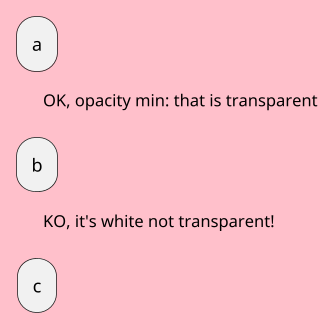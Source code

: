 {
  "sha1": "1h43ybmnbm5eijesh364m56frap4o3v",
  "insertion": {
    "when": "2024-05-30T20:48:19.686Z",
    "url": "https://forum.plantuml.net/12844/please-allow-%23transparent-synonym-%2300000000-activity-diagram",
    "user": "plantuml@gmail.com"
  }
}
@startuml
skinparam BackGroundColor pink
scale 1.5
:a;
-[#00000000]-> OK, opacity min: that is transparent;
:b;
-[#transparent]-> KO, it's white not transparent!;
:c;

@enduml
